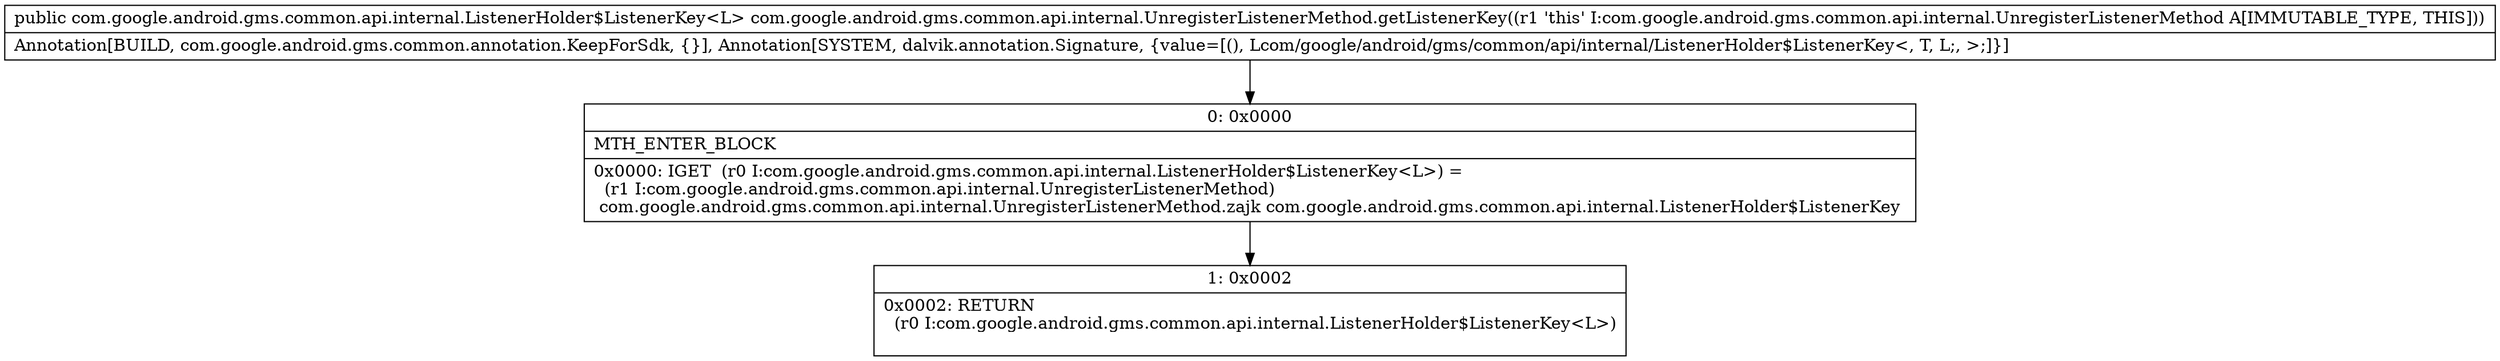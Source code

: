 digraph "CFG forcom.google.android.gms.common.api.internal.UnregisterListenerMethod.getListenerKey()Lcom\/google\/android\/gms\/common\/api\/internal\/ListenerHolder$ListenerKey;" {
Node_0 [shape=record,label="{0\:\ 0x0000|MTH_ENTER_BLOCK\l|0x0000: IGET  (r0 I:com.google.android.gms.common.api.internal.ListenerHolder$ListenerKey\<L\>) = \l  (r1 I:com.google.android.gms.common.api.internal.UnregisterListenerMethod)\l com.google.android.gms.common.api.internal.UnregisterListenerMethod.zajk com.google.android.gms.common.api.internal.ListenerHolder$ListenerKey \l}"];
Node_1 [shape=record,label="{1\:\ 0x0002|0x0002: RETURN  \l  (r0 I:com.google.android.gms.common.api.internal.ListenerHolder$ListenerKey\<L\>)\l \l}"];
MethodNode[shape=record,label="{public com.google.android.gms.common.api.internal.ListenerHolder$ListenerKey\<L\> com.google.android.gms.common.api.internal.UnregisterListenerMethod.getListenerKey((r1 'this' I:com.google.android.gms.common.api.internal.UnregisterListenerMethod A[IMMUTABLE_TYPE, THIS]))  | Annotation[BUILD, com.google.android.gms.common.annotation.KeepForSdk, \{\}], Annotation[SYSTEM, dalvik.annotation.Signature, \{value=[(), Lcom\/google\/android\/gms\/common\/api\/internal\/ListenerHolder$ListenerKey\<, T, L;, \>;]\}]\l}"];
MethodNode -> Node_0;
Node_0 -> Node_1;
}

